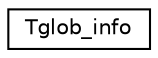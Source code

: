 digraph "Graphical Class Hierarchy"
{
  edge [fontname="Helvetica",fontsize="10",labelfontname="Helvetica",labelfontsize="10"];
  node [fontname="Helvetica",fontsize="10",shape=record];
  rankdir="LR";
  Node0 [label="Tglob_info",height=0.2,width=0.4,color="black", fillcolor="white", style="filled",URL="$structTglob__info.html"];
}

